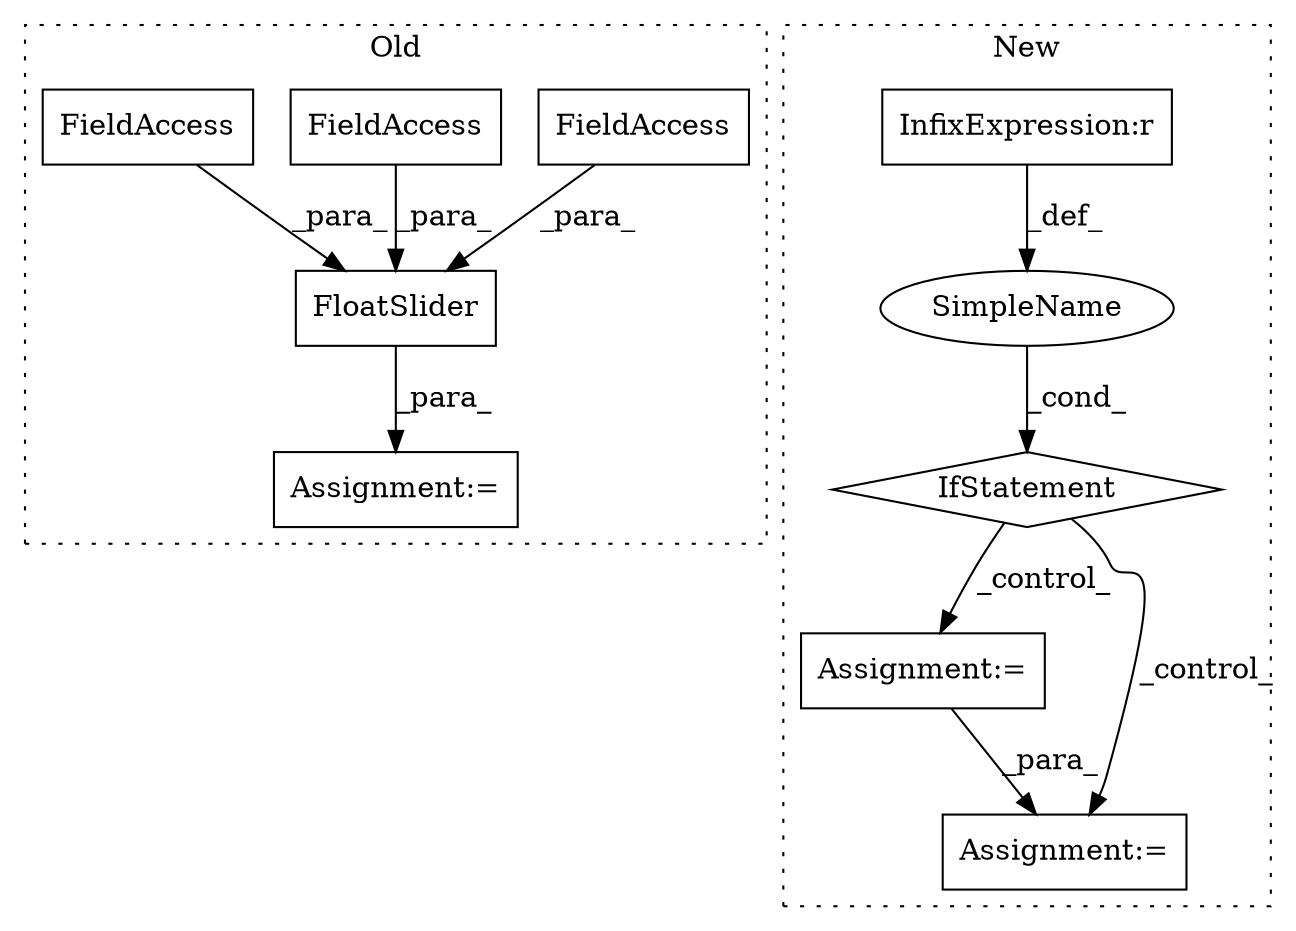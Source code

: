 digraph G {
subgraph cluster0 {
1 [label="FloatSlider" a="32" s="5262,5319" l="12,1" shape="box"];
3 [label="FieldAccess" a="22" s="5289" l="10" shape="box"];
4 [label="FieldAccess" a="22" s="5300" l="10" shape="box"];
5 [label="FieldAccess" a="22" s="5311" l="8" shape="box"];
10 [label="Assignment:=" a="7" s="5261" l="1" shape="box"];
label = "Old";
style="dotted";
}
subgraph cluster1 {
2 [label="IfStatement" a="25" s="6040,6131" l="4,2" shape="diamond"];
6 [label="Assignment:=" a="7" s="6208" l="1" shape="box"];
7 [label="SimpleName" a="42" s="" l="" shape="ellipse"];
8 [label="InfixExpression:r" a="27" s="6101" l="4" shape="box"];
9 [label="Assignment:=" a="7" s="6531" l="1" shape="box"];
label = "New";
style="dotted";
}
1 -> 10 [label="_para_"];
2 -> 9 [label="_control_"];
2 -> 6 [label="_control_"];
3 -> 1 [label="_para_"];
4 -> 1 [label="_para_"];
5 -> 1 [label="_para_"];
6 -> 9 [label="_para_"];
7 -> 2 [label="_cond_"];
8 -> 7 [label="_def_"];
}